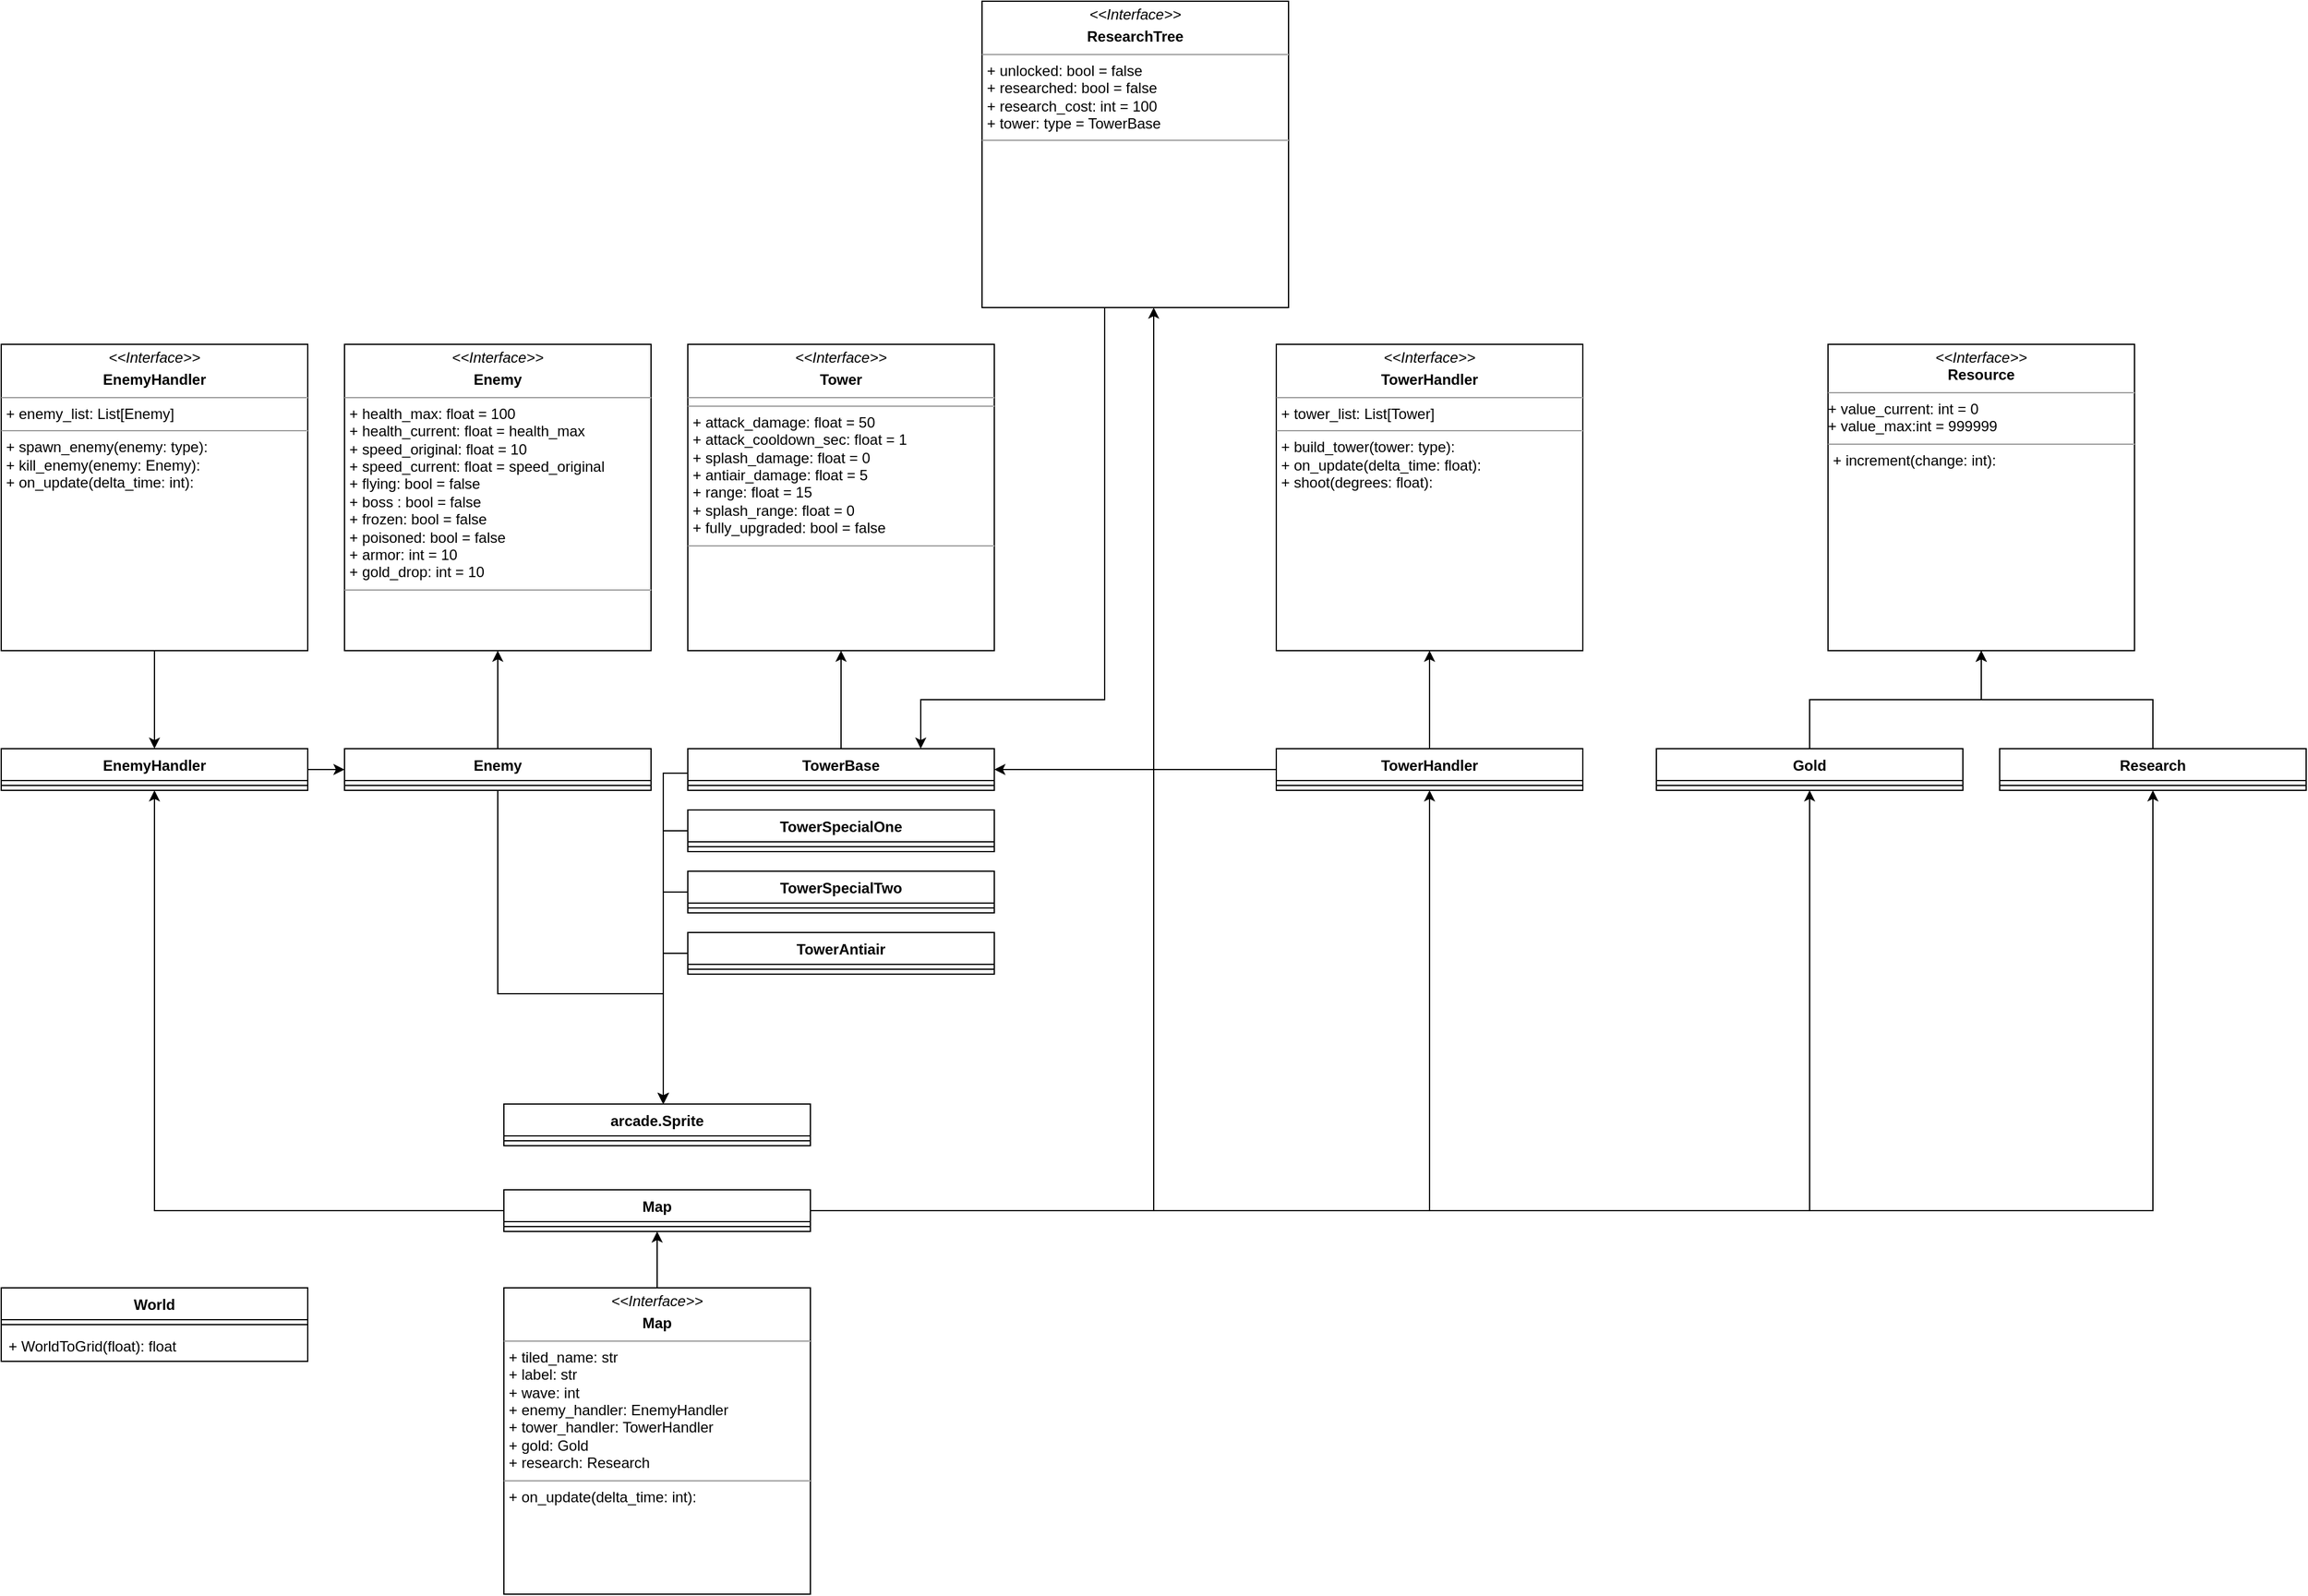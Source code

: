 <mxfile version="20.2.6"><diagram id="Lp5YuOBrJrIOz4Q-dkN3" name="Page-1"><mxGraphModel dx="2078" dy="975" grid="1" gridSize="10" guides="1" tooltips="1" connect="1" arrows="1" fold="1" page="1" pageScale="1" pageWidth="3300" pageHeight="4681" math="0" shadow="0"><root><mxCell id="0"/><mxCell id="1" parent="0"/><mxCell id="DFuSNdUvH-NylFQFAR9y-6" value="&lt;p style=&quot;margin:0px;margin-top:4px;text-align:center;&quot;&gt;&lt;i&gt;&amp;lt;&amp;lt;Interface&amp;gt;&amp;gt;&lt;/i&gt;&lt;b&gt;&lt;br&gt;&lt;/b&gt;&lt;/p&gt;&lt;p style=&quot;margin:0px;margin-top:4px;text-align:center;&quot;&gt;&lt;b&gt;Enemy&lt;/b&gt;&lt;br&gt;&lt;b&gt;&lt;/b&gt;&lt;/p&gt;&lt;hr size=&quot;1&quot;&gt;&lt;p style=&quot;margin:0px;margin-left:4px;&quot;&gt;+ health_max: float = 100&lt;br&gt;&lt;/p&gt;&lt;p style=&quot;margin:0px;margin-left:4px;&quot;&gt;+ health_current: float = health_max&lt;br&gt;+ speed_original: float = 10&lt;br&gt;&lt;/p&gt;&lt;p style=&quot;margin:0px;margin-left:4px;&quot;&gt;+ speed_current: float = speed_original&lt;br&gt;&lt;/p&gt;&lt;p style=&quot;margin:0px;margin-left:4px;&quot;&gt;+ flying: bool = false&lt;br&gt;&lt;/p&gt;&lt;p style=&quot;margin:0px;margin-left:4px;&quot;&gt;+ boss : bool = false&lt;br&gt;&lt;/p&gt;&lt;p style=&quot;margin:0px;margin-left:4px;&quot;&gt;+ frozen: bool = false&lt;/p&gt;&lt;p style=&quot;margin:0px;margin-left:4px;&quot;&gt;+ poisoned: bool = false&lt;br&gt;&lt;/p&gt;&lt;p style=&quot;margin:0px;margin-left:4px;&quot;&gt;+ armor: int = 10&lt;br&gt;&lt;/p&gt;&lt;p style=&quot;margin:0px;margin-left:4px;&quot;&gt;+ gold_drop: int = 10&lt;br&gt;&lt;/p&gt;&lt;hr size=&quot;1&quot;&gt;" style="verticalAlign=top;align=left;overflow=fill;fontSize=12;fontFamily=Helvetica;html=1;" vertex="1" parent="1"><mxGeometry x="460" y="430" width="250" height="250" as="geometry"/></mxCell><mxCell id="DFuSNdUvH-NylFQFAR9y-7" value="arcade.Sprite" style="swimlane;fontStyle=1;align=center;verticalAlign=top;childLayout=stackLayout;horizontal=1;startSize=26;horizontalStack=0;resizeParent=1;resizeParentMax=0;resizeLast=0;collapsible=1;marginBottom=0;" vertex="1" parent="1"><mxGeometry x="590" y="1050" width="250" height="34" as="geometry"/></mxCell><mxCell id="DFuSNdUvH-NylFQFAR9y-9" value="" style="line;strokeWidth=1;fillColor=none;align=left;verticalAlign=middle;spacingTop=-1;spacingLeft=3;spacingRight=3;rotatable=0;labelPosition=right;points=[];portConstraint=eastwest;" vertex="1" parent="DFuSNdUvH-NylFQFAR9y-7"><mxGeometry y="26" width="250" height="8" as="geometry"/></mxCell><mxCell id="DFuSNdUvH-NylFQFAR9y-84" style="edgeStyle=orthogonalEdgeStyle;rounded=0;orthogonalLoop=1;jettySize=auto;html=1;" edge="1" parent="1" source="DFuSNdUvH-NylFQFAR9y-15" target="DFuSNdUvH-NylFQFAR9y-79"><mxGeometry relative="1" as="geometry"/></mxCell><mxCell id="DFuSNdUvH-NylFQFAR9y-15" value="&lt;p style=&quot;margin:0px;margin-top:4px;text-align:center;&quot;&gt;&lt;i&gt;&amp;lt;&amp;lt;Interface&amp;gt;&amp;gt;&lt;/i&gt;&lt;b&gt;&lt;br&gt;&lt;/b&gt;&lt;/p&gt;&lt;p style=&quot;margin:0px;margin-top:4px;text-align:center;&quot;&gt;&lt;b&gt;Map&lt;/b&gt;&lt;br&gt;&lt;b&gt;&lt;/b&gt;&lt;/p&gt;&lt;hr size=&quot;1&quot;&gt;&lt;p style=&quot;margin:0px;margin-left:4px;&quot;&gt;+ tiled_name: str&lt;/p&gt;&lt;p style=&quot;margin:0px;margin-left:4px;&quot;&gt;+ label: str&lt;br&gt;&lt;/p&gt;&lt;p style=&quot;margin:0px;margin-left:4px;&quot;&gt;+ wave: int&lt;/p&gt;&lt;p style=&quot;margin:0px;margin-left:4px;&quot;&gt;+ enemy_handler: EnemyHandler&lt;/p&gt;&lt;p style=&quot;margin:0px;margin-left:4px;&quot;&gt;+ tower_handler: TowerHandler&lt;/p&gt;&lt;p style=&quot;margin:0px;margin-left:4px;&quot;&gt;+ gold: Gold&lt;/p&gt;&lt;p style=&quot;margin:0px;margin-left:4px;&quot;&gt;+ research: Research&lt;br&gt;&lt;/p&gt;&lt;hr size=&quot;1&quot;&gt;&lt;p style=&quot;margin:0px;margin-left:4px;&quot;&gt;+ on_update(delta_time: int):&lt;br&gt;&lt;/p&gt;" style="verticalAlign=top;align=left;overflow=fill;fontSize=12;fontFamily=Helvetica;html=1;" vertex="1" parent="1"><mxGeometry x="590" y="1200" width="250" height="250" as="geometry"/></mxCell><mxCell id="DFuSNdUvH-NylFQFAR9y-31" style="edgeStyle=orthogonalEdgeStyle;rounded=0;orthogonalLoop=1;jettySize=auto;html=1;" edge="1" parent="1" source="DFuSNdUvH-NylFQFAR9y-16" target="DFuSNdUvH-NylFQFAR9y-27"><mxGeometry relative="1" as="geometry"/></mxCell><mxCell id="DFuSNdUvH-NylFQFAR9y-16" value="&lt;p style=&quot;margin:0px;margin-top:4px;text-align:center;&quot;&gt;&lt;i&gt;&amp;lt;&amp;lt;Interface&amp;gt;&amp;gt;&lt;/i&gt;&lt;/p&gt;&lt;p style=&quot;margin:0px;margin-top:4px;text-align:center;&quot;&gt;&lt;b&gt;EnemyHandler&lt;/b&gt;&lt;br&gt;&lt;b&gt;&lt;/b&gt;&lt;/p&gt;&lt;hr size=&quot;1&quot;&gt;&lt;p style=&quot;margin:0px;margin-left:4px;&quot;&gt;+ enemy_list: List[Enemy]&lt;br&gt;&lt;/p&gt;&lt;hr size=&quot;1&quot;&gt;&lt;p style=&quot;margin:0px;margin-left:4px;&quot;&gt;+ spawn_enemy(enemy: type):&lt;br&gt;+ kill_enemy(enemy: Enemy):&lt;/p&gt;&lt;p style=&quot;margin:0px;margin-left:4px;&quot;&gt;+ on_update(delta_time: int):&lt;br&gt;&lt;/p&gt;" style="verticalAlign=top;align=left;overflow=fill;fontSize=12;fontFamily=Helvetica;html=1;" vertex="1" parent="1"><mxGeometry x="180" y="430" width="250" height="250" as="geometry"/></mxCell><mxCell id="DFuSNdUvH-NylFQFAR9y-25" style="edgeStyle=orthogonalEdgeStyle;rounded=0;orthogonalLoop=1;jettySize=auto;html=1;exitX=0.5;exitY=0;exitDx=0;exitDy=0;" edge="1" parent="1" source="DFuSNdUvH-NylFQFAR9y-21" target="DFuSNdUvH-NylFQFAR9y-6"><mxGeometry relative="1" as="geometry"/></mxCell><mxCell id="DFuSNdUvH-NylFQFAR9y-26" style="edgeStyle=orthogonalEdgeStyle;rounded=0;orthogonalLoop=1;jettySize=auto;html=1;exitX=0.5;exitY=1;exitDx=0;exitDy=0;" edge="1" parent="1" source="DFuSNdUvH-NylFQFAR9y-21" target="DFuSNdUvH-NylFQFAR9y-7"><mxGeometry relative="1" as="geometry"><Array as="points"><mxPoint x="585" y="960"/><mxPoint x="720" y="960"/></Array></mxGeometry></mxCell><mxCell id="DFuSNdUvH-NylFQFAR9y-21" value="Enemy" style="swimlane;fontStyle=1;align=center;verticalAlign=top;childLayout=stackLayout;horizontal=1;startSize=26;horizontalStack=0;resizeParent=1;resizeParentMax=0;resizeLast=0;collapsible=1;marginBottom=0;" vertex="1" parent="1"><mxGeometry x="460" y="760" width="250" height="34" as="geometry"/></mxCell><mxCell id="DFuSNdUvH-NylFQFAR9y-23" value="" style="line;strokeWidth=1;fillColor=none;align=left;verticalAlign=middle;spacingTop=-1;spacingLeft=3;spacingRight=3;rotatable=0;labelPosition=right;points=[];portConstraint=eastwest;" vertex="1" parent="DFuSNdUvH-NylFQFAR9y-21"><mxGeometry y="26" width="250" height="8" as="geometry"/></mxCell><mxCell id="DFuSNdUvH-NylFQFAR9y-67" style="edgeStyle=orthogonalEdgeStyle;rounded=0;orthogonalLoop=1;jettySize=auto;html=1;" edge="1" parent="1" source="DFuSNdUvH-NylFQFAR9y-27" target="DFuSNdUvH-NylFQFAR9y-21"><mxGeometry relative="1" as="geometry"/></mxCell><mxCell id="DFuSNdUvH-NylFQFAR9y-27" value="EnemyHandler" style="swimlane;fontStyle=1;align=center;verticalAlign=top;childLayout=stackLayout;horizontal=1;startSize=26;horizontalStack=0;resizeParent=1;resizeParentMax=0;resizeLast=0;collapsible=1;marginBottom=0;" vertex="1" parent="1"><mxGeometry x="180" y="760" width="250" height="34" as="geometry"/></mxCell><mxCell id="DFuSNdUvH-NylFQFAR9y-29" value="" style="line;strokeWidth=1;fillColor=none;align=left;verticalAlign=middle;spacingTop=-1;spacingLeft=3;spacingRight=3;rotatable=0;labelPosition=right;points=[];portConstraint=eastwest;" vertex="1" parent="DFuSNdUvH-NylFQFAR9y-27"><mxGeometry y="26" width="250" height="8" as="geometry"/></mxCell><mxCell id="DFuSNdUvH-NylFQFAR9y-50" value="&lt;p style=&quot;margin:0px;margin-top:4px;text-align:center;&quot;&gt;&lt;i&gt;&amp;lt;&amp;lt;Interface&amp;gt;&amp;gt;&lt;/i&gt;&lt;b&gt;&lt;br&gt;&lt;/b&gt;&lt;/p&gt;&lt;p style=&quot;margin:0px;margin-top:4px;text-align:center;&quot;&gt;&lt;b&gt;Tower&lt;/b&gt;&lt;br&gt;&lt;b&gt;&lt;/b&gt;&lt;/p&gt;&lt;hr size=&quot;1&quot;&gt;&lt;hr size=&quot;1&quot;&gt;&lt;p style=&quot;margin:0px;margin-left:4px;&quot;&gt;+ attack_damage: float = 50&lt;br&gt;&lt;/p&gt;&lt;p style=&quot;margin:0px;margin-left:4px;&quot;&gt;+ attack_cooldown_sec: float = 1&lt;br&gt;+ splash_damage: float = 0&lt;br&gt;&lt;/p&gt;&lt;p style=&quot;margin:0px;margin-left:4px;&quot;&gt;+ antiair_damage: float = 5&lt;br&gt;&lt;/p&gt;&lt;p style=&quot;margin:0px;margin-left:4px;&quot;&gt;+ range: float = 15&lt;/p&gt;&lt;p style=&quot;margin:0px;margin-left:4px;&quot;&gt;+ splash_range: float = 0&lt;/p&gt;&lt;p style=&quot;margin:0px;margin-left:4px;&quot;&gt;+ fully_upgraded: bool = false&lt;br&gt;&lt;/p&gt;&lt;p style=&quot;margin:0px;margin-left:4px;&quot;&gt;&lt;/p&gt;&lt;hr size=&quot;1&quot;&gt;&lt;p style=&quot;margin:0px;margin-left:4px;&quot;&gt;&lt;br&gt;&lt;/p&gt;" style="verticalAlign=top;align=left;overflow=fill;fontSize=12;fontFamily=Helvetica;html=1;" vertex="1" parent="1"><mxGeometry x="740" y="430" width="250" height="250" as="geometry"/></mxCell><mxCell id="DFuSNdUvH-NylFQFAR9y-51" value="&lt;p style=&quot;margin:0px;margin-top:4px;text-align:center;&quot;&gt;&lt;i&gt;&amp;lt;&amp;lt;Interface&amp;gt;&amp;gt;&lt;/i&gt;&lt;/p&gt;&lt;p style=&quot;margin:0px;margin-top:4px;text-align:center;&quot;&gt;&lt;b&gt;TowerHandler&lt;/b&gt;&lt;br&gt;&lt;b&gt;&lt;/b&gt;&lt;/p&gt;&lt;hr size=&quot;1&quot;&gt;&lt;p style=&quot;margin:0px;margin-left:4px;&quot;&gt;+ tower_list: List[Tower]&lt;br&gt;&lt;/p&gt;&lt;hr size=&quot;1&quot;&gt;&lt;p style=&quot;margin:0px;margin-left:4px;&quot;&gt;+ build_tower(tower: type):&lt;/p&gt;&lt;p style=&quot;margin:0px;margin-left:4px;&quot;&gt;+ on_update(delta_time: float):&lt;br&gt;+ shoot(degrees: float):&lt;/p&gt;&lt;div&gt;&lt;br&gt;&lt;br&gt;&lt;/div&gt;" style="verticalAlign=top;align=left;overflow=fill;fontSize=12;fontFamily=Helvetica;html=1;" vertex="1" parent="1"><mxGeometry x="1220" y="430" width="250" height="250" as="geometry"/></mxCell><mxCell id="DFuSNdUvH-NylFQFAR9y-62" style="edgeStyle=orthogonalEdgeStyle;rounded=0;orthogonalLoop=1;jettySize=auto;html=1;" edge="1" parent="1" source="DFuSNdUvH-NylFQFAR9y-53" target="DFuSNdUvH-NylFQFAR9y-50"><mxGeometry relative="1" as="geometry"/></mxCell><mxCell id="DFuSNdUvH-NylFQFAR9y-117" style="edgeStyle=orthogonalEdgeStyle;rounded=0;orthogonalLoop=1;jettySize=auto;html=1;" edge="1" parent="1" source="DFuSNdUvH-NylFQFAR9y-53" target="DFuSNdUvH-NylFQFAR9y-7"><mxGeometry relative="1" as="geometry"><Array as="points"><mxPoint x="720" y="780"/></Array></mxGeometry></mxCell><mxCell id="DFuSNdUvH-NylFQFAR9y-53" value="TowerBase" style="swimlane;fontStyle=1;align=center;verticalAlign=top;childLayout=stackLayout;horizontal=1;startSize=26;horizontalStack=0;resizeParent=1;resizeParentMax=0;resizeLast=0;collapsible=1;marginBottom=0;" vertex="1" parent="1"><mxGeometry x="740" y="760" width="250" height="34" as="geometry"/></mxCell><mxCell id="DFuSNdUvH-NylFQFAR9y-55" value="" style="line;strokeWidth=1;fillColor=none;align=left;verticalAlign=middle;spacingTop=-1;spacingLeft=3;spacingRight=3;rotatable=0;labelPosition=right;points=[];portConstraint=eastwest;" vertex="1" parent="DFuSNdUvH-NylFQFAR9y-53"><mxGeometry y="26" width="250" height="8" as="geometry"/></mxCell><mxCell id="DFuSNdUvH-NylFQFAR9y-61" style="edgeStyle=orthogonalEdgeStyle;rounded=0;orthogonalLoop=1;jettySize=auto;html=1;exitX=0.5;exitY=0;exitDx=0;exitDy=0;" edge="1" parent="1" source="DFuSNdUvH-NylFQFAR9y-57" target="DFuSNdUvH-NylFQFAR9y-51"><mxGeometry relative="1" as="geometry"/></mxCell><mxCell id="DFuSNdUvH-NylFQFAR9y-65" style="edgeStyle=orthogonalEdgeStyle;rounded=0;orthogonalLoop=1;jettySize=auto;html=1;" edge="1" parent="1" source="DFuSNdUvH-NylFQFAR9y-57" target="DFuSNdUvH-NylFQFAR9y-53"><mxGeometry relative="1" as="geometry"/></mxCell><mxCell id="DFuSNdUvH-NylFQFAR9y-57" value="TowerHandler" style="swimlane;fontStyle=1;align=center;verticalAlign=top;childLayout=stackLayout;horizontal=1;startSize=26;horizontalStack=0;resizeParent=1;resizeParentMax=0;resizeLast=0;collapsible=1;marginBottom=0;" vertex="1" parent="1"><mxGeometry x="1220" y="760" width="250" height="34" as="geometry"><mxRectangle x="990" y="740" width="120" height="30" as="alternateBounds"/></mxGeometry></mxCell><mxCell id="DFuSNdUvH-NylFQFAR9y-59" value="" style="line;strokeWidth=1;fillColor=none;align=left;verticalAlign=middle;spacingTop=-1;spacingLeft=3;spacingRight=3;rotatable=0;labelPosition=right;points=[];portConstraint=eastwest;" vertex="1" parent="DFuSNdUvH-NylFQFAR9y-57"><mxGeometry y="26" width="250" height="8" as="geometry"/></mxCell><mxCell id="DFuSNdUvH-NylFQFAR9y-68" value="&lt;p style=&quot;margin:0px;margin-top:4px;text-align:center;&quot;&gt;&lt;i&gt;&amp;lt;&amp;lt;Interface&amp;gt;&amp;gt;&lt;/i&gt;&lt;br&gt;&lt;b&gt;Resource&lt;/b&gt;&lt;br&gt;&lt;/p&gt;&lt;hr size=&quot;1&quot;&gt;&lt;div&gt;+ value_current: int = 0&lt;br&gt;&lt;/div&gt;&lt;div&gt;+ value_max:int = 999999&lt;br&gt;&lt;/div&gt;&lt;hr size=&quot;1&quot;&gt;&lt;p style=&quot;margin:0px;margin-left:4px;&quot;&gt;+ increment(change: int):&lt;br&gt;&lt;/p&gt;" style="verticalAlign=top;align=left;overflow=fill;fontSize=12;fontFamily=Helvetica;html=1;" vertex="1" parent="1"><mxGeometry x="1670" y="430" width="250" height="250" as="geometry"/></mxCell><mxCell id="DFuSNdUvH-NylFQFAR9y-77" style="edgeStyle=orthogonalEdgeStyle;rounded=0;orthogonalLoop=1;jettySize=auto;html=1;" edge="1" parent="1" source="DFuSNdUvH-NylFQFAR9y-69" target="DFuSNdUvH-NylFQFAR9y-68"><mxGeometry relative="1" as="geometry"/></mxCell><mxCell id="DFuSNdUvH-NylFQFAR9y-69" value="Gold" style="swimlane;fontStyle=1;align=center;verticalAlign=top;childLayout=stackLayout;horizontal=1;startSize=26;horizontalStack=0;resizeParent=1;resizeParentMax=0;resizeLast=0;collapsible=1;marginBottom=0;" vertex="1" parent="1"><mxGeometry x="1530" y="760" width="250" height="34" as="geometry"/></mxCell><mxCell id="DFuSNdUvH-NylFQFAR9y-71" value="" style="line;strokeWidth=1;fillColor=none;align=left;verticalAlign=middle;spacingTop=-1;spacingLeft=3;spacingRight=3;rotatable=0;labelPosition=right;points=[];portConstraint=eastwest;" vertex="1" parent="DFuSNdUvH-NylFQFAR9y-69"><mxGeometry y="26" width="250" height="8" as="geometry"/></mxCell><mxCell id="DFuSNdUvH-NylFQFAR9y-78" style="edgeStyle=orthogonalEdgeStyle;rounded=0;orthogonalLoop=1;jettySize=auto;html=1;" edge="1" parent="1" source="DFuSNdUvH-NylFQFAR9y-73" target="DFuSNdUvH-NylFQFAR9y-68"><mxGeometry relative="1" as="geometry"/></mxCell><mxCell id="DFuSNdUvH-NylFQFAR9y-73" value="Research" style="swimlane;fontStyle=1;align=center;verticalAlign=top;childLayout=stackLayout;horizontal=1;startSize=26;horizontalStack=0;resizeParent=1;resizeParentMax=0;resizeLast=0;collapsible=1;marginBottom=0;" vertex="1" parent="1"><mxGeometry x="1810" y="760" width="250" height="34" as="geometry"/></mxCell><mxCell id="DFuSNdUvH-NylFQFAR9y-75" value="" style="line;strokeWidth=1;fillColor=none;align=left;verticalAlign=middle;spacingTop=-1;spacingLeft=3;spacingRight=3;rotatable=0;labelPosition=right;points=[];portConstraint=eastwest;" vertex="1" parent="DFuSNdUvH-NylFQFAR9y-73"><mxGeometry y="26" width="250" height="8" as="geometry"/></mxCell><mxCell id="DFuSNdUvH-NylFQFAR9y-83" style="edgeStyle=orthogonalEdgeStyle;rounded=0;orthogonalLoop=1;jettySize=auto;html=1;" edge="1" parent="1" source="DFuSNdUvH-NylFQFAR9y-79" target="DFuSNdUvH-NylFQFAR9y-27"><mxGeometry relative="1" as="geometry"/></mxCell><mxCell id="DFuSNdUvH-NylFQFAR9y-85" style="edgeStyle=orthogonalEdgeStyle;rounded=0;orthogonalLoop=1;jettySize=auto;html=1;" edge="1" parent="1" source="DFuSNdUvH-NylFQFAR9y-79" target="DFuSNdUvH-NylFQFAR9y-57"><mxGeometry relative="1" as="geometry"/></mxCell><mxCell id="DFuSNdUvH-NylFQFAR9y-91" style="edgeStyle=orthogonalEdgeStyle;rounded=0;orthogonalLoop=1;jettySize=auto;html=1;" edge="1" parent="1" source="DFuSNdUvH-NylFQFAR9y-79" target="DFuSNdUvH-NylFQFAR9y-69"><mxGeometry relative="1" as="geometry"/></mxCell><mxCell id="DFuSNdUvH-NylFQFAR9y-92" style="edgeStyle=orthogonalEdgeStyle;rounded=0;orthogonalLoop=1;jettySize=auto;html=1;" edge="1" parent="1" source="DFuSNdUvH-NylFQFAR9y-79" target="DFuSNdUvH-NylFQFAR9y-73"><mxGeometry relative="1" as="geometry"/></mxCell><mxCell id="DFuSNdUvH-NylFQFAR9y-127" style="edgeStyle=orthogonalEdgeStyle;rounded=0;orthogonalLoop=1;jettySize=auto;html=1;" edge="1" parent="1" source="DFuSNdUvH-NylFQFAR9y-79" target="DFuSNdUvH-NylFQFAR9y-108"><mxGeometry relative="1" as="geometry"><Array as="points"><mxPoint x="1120" y="1137"/></Array></mxGeometry></mxCell><mxCell id="DFuSNdUvH-NylFQFAR9y-79" value="Map" style="swimlane;fontStyle=1;align=center;verticalAlign=top;childLayout=stackLayout;horizontal=1;startSize=26;horizontalStack=0;resizeParent=1;resizeParentMax=0;resizeLast=0;collapsible=1;marginBottom=0;" vertex="1" parent="1"><mxGeometry x="590" y="1120" width="250" height="34" as="geometry"/></mxCell><mxCell id="DFuSNdUvH-NylFQFAR9y-81" value="" style="line;strokeWidth=1;fillColor=none;align=left;verticalAlign=middle;spacingTop=-1;spacingLeft=3;spacingRight=3;rotatable=0;labelPosition=right;points=[];portConstraint=eastwest;" vertex="1" parent="DFuSNdUvH-NylFQFAR9y-79"><mxGeometry y="26" width="250" height="8" as="geometry"/></mxCell><mxCell id="DFuSNdUvH-NylFQFAR9y-104" value="World" style="swimlane;fontStyle=1;align=center;verticalAlign=top;childLayout=stackLayout;horizontal=1;startSize=26;horizontalStack=0;resizeParent=1;resizeParentMax=0;resizeLast=0;collapsible=1;marginBottom=0;" vertex="1" parent="1"><mxGeometry x="180" y="1200" width="250" height="60" as="geometry"/></mxCell><mxCell id="DFuSNdUvH-NylFQFAR9y-106" value="" style="line;strokeWidth=1;fillColor=none;align=left;verticalAlign=middle;spacingTop=-1;spacingLeft=3;spacingRight=3;rotatable=0;labelPosition=right;points=[];portConstraint=eastwest;" vertex="1" parent="DFuSNdUvH-NylFQFAR9y-104"><mxGeometry y="26" width="250" height="8" as="geometry"/></mxCell><mxCell id="DFuSNdUvH-NylFQFAR9y-107" value="+ WorldToGrid(float): float" style="text;strokeColor=none;fillColor=none;align=left;verticalAlign=top;spacingLeft=4;spacingRight=4;overflow=hidden;rotatable=0;points=[[0,0.5],[1,0.5]];portConstraint=eastwest;" vertex="1" parent="DFuSNdUvH-NylFQFAR9y-104"><mxGeometry y="34" width="250" height="26" as="geometry"/></mxCell><mxCell id="DFuSNdUvH-NylFQFAR9y-126" style="edgeStyle=orthogonalEdgeStyle;rounded=0;orthogonalLoop=1;jettySize=auto;html=1;" edge="1" parent="1" source="DFuSNdUvH-NylFQFAR9y-108" target="DFuSNdUvH-NylFQFAR9y-53"><mxGeometry relative="1" as="geometry"><Array as="points"><mxPoint x="1080" y="720"/><mxPoint x="930" y="720"/></Array></mxGeometry></mxCell><mxCell id="DFuSNdUvH-NylFQFAR9y-108" value="&lt;p style=&quot;margin:0px;margin-top:4px;text-align:center;&quot;&gt;&lt;i&gt;&amp;lt;&amp;lt;Interface&amp;gt;&amp;gt;&lt;/i&gt;&lt;b&gt;&lt;br&gt;&lt;/b&gt;&lt;/p&gt;&lt;p style=&quot;margin:0px;margin-top:4px;text-align:center;&quot;&gt;&lt;b&gt;ResearchTree&lt;/b&gt;&lt;br&gt;&lt;b&gt;&lt;/b&gt;&lt;/p&gt;&lt;hr size=&quot;1&quot;&gt;&lt;p style=&quot;margin:0px;margin-left:4px;&quot;&gt;+ unlocked: bool = false&lt;/p&gt;&lt;p style=&quot;margin:0px;margin-left:4px;&quot;&gt;+ researched: bool = false&lt;/p&gt;&lt;p style=&quot;margin:0px;margin-left:4px;&quot;&gt;+ research_cost: int = 100&lt;/p&gt;&lt;p style=&quot;margin:0px;margin-left:4px;&quot;&gt;+ tower: type = TowerBase&lt;br&gt;&lt;/p&gt;&lt;hr size=&quot;1&quot;&gt;&lt;p style=&quot;margin:0px;margin-left:4px;&quot;&gt;&lt;br&gt;&lt;/p&gt;" style="verticalAlign=top;align=left;overflow=fill;fontSize=12;fontFamily=Helvetica;html=1;" vertex="1" parent="1"><mxGeometry x="980" y="150" width="250" height="250" as="geometry"/></mxCell><mxCell id="DFuSNdUvH-NylFQFAR9y-116" style="edgeStyle=orthogonalEdgeStyle;rounded=0;orthogonalLoop=1;jettySize=auto;html=1;" edge="1" parent="1" source="DFuSNdUvH-NylFQFAR9y-114" target="DFuSNdUvH-NylFQFAR9y-7"><mxGeometry relative="1" as="geometry"><Array as="points"><mxPoint x="720" y="827"/></Array></mxGeometry></mxCell><mxCell id="DFuSNdUvH-NylFQFAR9y-114" value="TowerSpecialOne" style="swimlane;fontStyle=1;align=center;verticalAlign=top;childLayout=stackLayout;horizontal=1;startSize=26;horizontalStack=0;resizeParent=1;resizeParentMax=0;resizeLast=0;collapsible=1;marginBottom=0;" vertex="1" parent="1"><mxGeometry x="740" y="810" width="250" height="34" as="geometry"/></mxCell><mxCell id="DFuSNdUvH-NylFQFAR9y-115" value="" style="line;strokeWidth=1;fillColor=none;align=left;verticalAlign=middle;spacingTop=-1;spacingLeft=3;spacingRight=3;rotatable=0;labelPosition=right;points=[];portConstraint=eastwest;" vertex="1" parent="DFuSNdUvH-NylFQFAR9y-114"><mxGeometry y="26" width="250" height="8" as="geometry"/></mxCell><mxCell id="DFuSNdUvH-NylFQFAR9y-122" style="edgeStyle=orthogonalEdgeStyle;rounded=0;orthogonalLoop=1;jettySize=auto;html=1;" edge="1" parent="1" source="DFuSNdUvH-NylFQFAR9y-118" target="DFuSNdUvH-NylFQFAR9y-7"><mxGeometry relative="1" as="geometry"><Array as="points"><mxPoint x="720" y="877"/></Array></mxGeometry></mxCell><mxCell id="DFuSNdUvH-NylFQFAR9y-118" value="TowerSpecialTwo" style="swimlane;fontStyle=1;align=center;verticalAlign=top;childLayout=stackLayout;horizontal=1;startSize=26;horizontalStack=0;resizeParent=1;resizeParentMax=0;resizeLast=0;collapsible=1;marginBottom=0;" vertex="1" parent="1"><mxGeometry x="740" y="860" width="250" height="34" as="geometry"/></mxCell><mxCell id="DFuSNdUvH-NylFQFAR9y-119" value="" style="line;strokeWidth=1;fillColor=none;align=left;verticalAlign=middle;spacingTop=-1;spacingLeft=3;spacingRight=3;rotatable=0;labelPosition=right;points=[];portConstraint=eastwest;" vertex="1" parent="DFuSNdUvH-NylFQFAR9y-118"><mxGeometry y="26" width="250" height="8" as="geometry"/></mxCell><mxCell id="DFuSNdUvH-NylFQFAR9y-123" style="edgeStyle=orthogonalEdgeStyle;rounded=0;orthogonalLoop=1;jettySize=auto;html=1;" edge="1" parent="1" source="DFuSNdUvH-NylFQFAR9y-120" target="DFuSNdUvH-NylFQFAR9y-7"><mxGeometry relative="1" as="geometry"><Array as="points"><mxPoint x="720" y="927"/></Array></mxGeometry></mxCell><mxCell id="DFuSNdUvH-NylFQFAR9y-120" value="TowerAntiair" style="swimlane;fontStyle=1;align=center;verticalAlign=top;childLayout=stackLayout;horizontal=1;startSize=26;horizontalStack=0;resizeParent=1;resizeParentMax=0;resizeLast=0;collapsible=1;marginBottom=0;" vertex="1" parent="1"><mxGeometry x="740" y="910" width="250" height="34" as="geometry"/></mxCell><mxCell id="DFuSNdUvH-NylFQFAR9y-121" value="" style="line;strokeWidth=1;fillColor=none;align=left;verticalAlign=middle;spacingTop=-1;spacingLeft=3;spacingRight=3;rotatable=0;labelPosition=right;points=[];portConstraint=eastwest;" vertex="1" parent="DFuSNdUvH-NylFQFAR9y-120"><mxGeometry y="26" width="250" height="8" as="geometry"/></mxCell></root></mxGraphModel></diagram></mxfile>